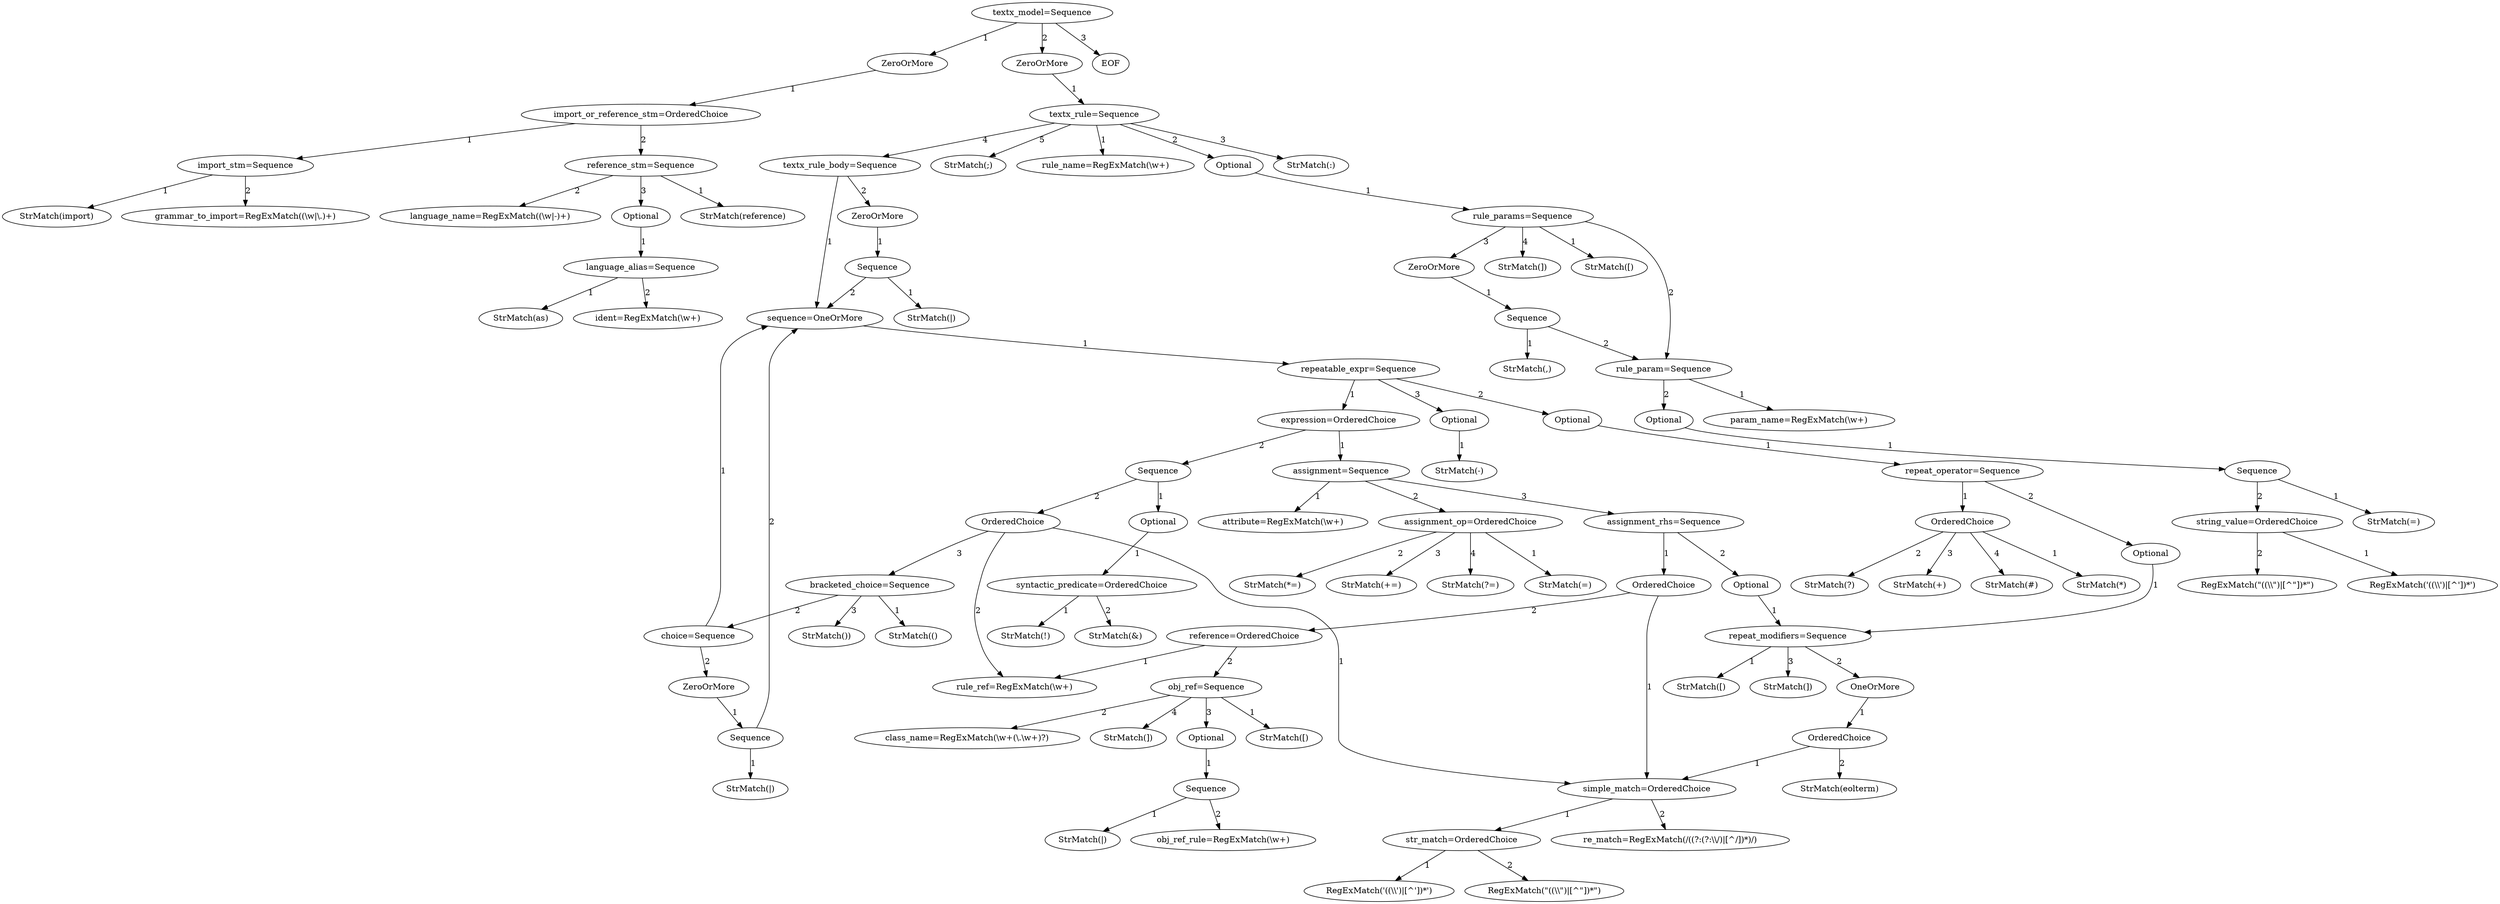 digraph arpeggio_graph {
57445072 [label="textx_model=Sequence"];
57445072->57443984 [label="1"]

57443984 [label="ZeroOrMore"];
57443984->57444528 [label="1"]

57444528 [label="import_or_reference_stm=OrderedChoice"];
57444528->57444400 [label="1"]

57444400 [label="import_stm=Sequence"];
57444400->57444016 [label="1"]

57444016 [label="StrMatch(import)"];
57444400->57444880 [label="2"]

57444880 [label="grammar_to_import=RegExMatch((\\w|\\.)+)"];
57444528->57444592 [label="2"]

57444592 [label="reference_stm=Sequence"];
57444592->57444752 [label="1"]

57444752 [label="StrMatch(reference)"];
57444592->57444688 [label="2"]

57444688 [label="language_name=RegExMatch((\\w|-)+)"];
57444592->57443952 [label="3"]

57443952 [label="Optional"];
57443952->57444720 [label="1"]

57444720 [label="language_alias=Sequence"];
57444720->57445264 [label="1"]

57445264 [label="StrMatch(as)"];
57444720->57445008 [label="2"]

57445008 [label="ident=RegExMatch(\\w+)"];
57445072->57446288 [label="2"]

57446288 [label="ZeroOrMore"];
57446288->57443472 [label="1"]

57443472 [label="textx_rule=Sequence"];
57443472->57444656 [label="1"]

57444656 [label="rule_name=RegExMatch(\\w+)"];
57443472->57446320 [label="2"]

57446320 [label="Optional"];
57446320->57445136 [label="1"]

57445136 [label="rule_params=Sequence"];
57445136->57094064 [label="1"]

57094064 [label="StrMatch([)"];
57445136->9744016 [label="2"]

9744016 [label="rule_param=Sequence"];
9744016->9740944 [label="1"]

9740944 [label="param_name=RegExMatch(\\w+)"];
9744016->67855568 [label="2"]

67855568 [label="Optional"];
67855568->9743536 [label="1"]

9743536 [label="Sequence"];
9743536->9741904 [label="1"]

9741904 [label="StrMatch(=)"];
9743536->9743952 [label="2"]

9743952 [label="string_value=OrderedChoice"];
9743952->9744208 [label="1"]

9744208 [label="RegExMatch('((\\\\')|[^'])*')"];
9743952->9744112 [label="2"]

9744112 [label="RegExMatch(\"((\\\\\")|[^\"])*\")"];
57445136->57442992 [label="3"]

57442992 [label="ZeroOrMore"];
57442992->67856496 [label="1"]

67856496 [label="Sequence"];
67856496->9742000 [label="1"]

9742000 [label="StrMatch(,)"];
67856496->9744016 [label="2"]

57445136->9743504 [label="4"]

9743504 [label="StrMatch(])"];
57443472->57444912 [label="3"]

57444912 [label="StrMatch(:)"];
57443472->9744176 [label="4"]

9744176 [label="textx_rule_body=Sequence"];
9744176->9841104 [label="1"]

9841104 [label="sequence=OneOrMore"];
9841104->9840912 [label="1"]

9840912 [label="repeatable_expr=Sequence"];
9840912->9840752 [label="1"]

9840752 [label="expression=OrderedChoice"];
9840752->9840720 [label="1"]

9840720 [label="assignment=Sequence"];
9840720->9840336 [label="1"]

9840336 [label="attribute=RegExMatch(\\w+)"];
9840720->9840368 [label="2"]

9840368 [label="assignment_op=OrderedChoice"];
9840368->9840240 [label="1"]

9840240 [label="StrMatch(=)"];
9840368->9840208 [label="2"]

9840208 [label="StrMatch(*=)"];
9840368->9840176 [label="3"]

9840176 [label="StrMatch(+=)"];
9840368->9840144 [label="4"]

9840144 [label="StrMatch(?=)"];
9840720->9840112 [label="3"]

9840112 [label="assignment_rhs=Sequence"];
9840112->9840048 [label="1"]

9840048 [label="OrderedChoice"];
9840048->9839632 [label="1"]

9839632 [label="simple_match=OrderedChoice"];
9839632->9839792 [label="1"]

9839792 [label="str_match=OrderedChoice"];
9839792->9839856 [label="1"]

9839856 [label="RegExMatch('((\\\\')|[^'])*')"];
9839792->9839824 [label="2"]

9839824 [label="RegExMatch(\"((\\\\\")|[^\"])*\")"];
9839632->9839888 [label="2"]

9839888 [label="re_match=RegExMatch(/((?:(?:\\\\/)|[^/])*)/)"];
9840048->9839952 [label="2"]

9839952 [label="reference=OrderedChoice"];
9839952->9839696 [label="1"]

9839696 [label="rule_ref=RegExMatch(\\w+)"];
9839952->9839536 [label="2"]

9839536 [label="obj_ref=Sequence"];
9839536->9839600 [label="1"]

9839600 [label="StrMatch([)"];
9839536->9839120 [label="2"]

9839120 [label="class_name=RegExMatch(\\w+(\\.\\w+)?)"];
9839536->9839760 [label="3"]

9839760 [label="Optional"];
9839760->9839152 [label="1"]

9839152 [label="Sequence"];
9839152->9839184 [label="1"]

9839184 [label="StrMatch(|)"];
9839152->9839248 [label="2"]

9839248 [label="obj_ref_rule=RegExMatch(\\w+)"];
9839536->9839024 [label="4"]

9839024 [label="StrMatch(])"];
9840112->9840304 [label="2"]

9840304 [label="Optional"];
9840304->9839920 [label="1"]

9839920 [label="repeat_modifiers=Sequence"];
9839920->9839664 [label="1"]

9839664 [label="StrMatch([)"];
9839920->9839728 [label="2"]

9839728 [label="OneOrMore"];
9839728->9838704 [label="1"]

9838704 [label="OrderedChoice"];
9838704->9839632 [label="1"]

9838704->9838800 [label="2"]

9838800 [label="StrMatch(eolterm)"];
9839920->9839216 [label="3"]

9839216 [label="StrMatch(])"];
9840752->9840016 [label="2"]

9840016 [label="Sequence"];
9840016->9840688 [label="1"]

9840688 [label="Optional"];
9840688->9840272 [label="1"]

9840272 [label="syntactic_predicate=OrderedChoice"];
9840272->9839984 [label="1"]

9839984 [label="StrMatch(!)"];
9840272->9838768 [label="2"]

9838768 [label="StrMatch(&)"];
9840016->9839568 [label="2"]

9839568 [label="OrderedChoice"];
9839568->9839632 [label="1"]

9839568->9839696 [label="2"]

9839568->9838992 [label="3"]

9838992 [label="bracketed_choice=Sequence"];
9838992->9841584 [label="1"]

9841584 [label="StrMatch(()"];
9838992->9841680 [label="2"]

9841680 [label="choice=Sequence"];
9841680->9841104 [label="1"]

9841680->9841648 [label="2"]

9841648 [label="ZeroOrMore"];
9841648->9841744 [label="1"]

9841744 [label="Sequence"];
9841744->9841808 [label="1"]

9841808 [label="StrMatch(|)"];
9841744->9841104 [label="2"]

9838992->9841712 [label="3"]

9841712 [label="StrMatch())"];
9840912->9841072 [label="2"]

9841072 [label="Optional"];
9841072->9840560 [label="1"]

9840560 [label="repeat_operator=Sequence"];
9840560->9841552 [label="1"]

9841552 [label="OrderedChoice"];
9841552->9841616 [label="1"]

9841616 [label="StrMatch(*)"];
9841552->9841776 [label="2"]

9841776 [label="StrMatch(?)"];
9841552->9841840 [label="3"]

9841840 [label="StrMatch(+)"];
9841552->9841872 [label="4"]

9841872 [label="StrMatch(#)"];
9840560->9840624 [label="2"]

9840624 [label="Optional"];
9840624->9839920 [label="1"]

9840912->9840880 [label="3"]

9840880 [label="Optional"];
9840880->9840080 [label="1"]

9840080 [label="StrMatch(-)"];
9744176->9743440 [label="2"]

9743440 [label="ZeroOrMore"];
9743440->9841008 [label="1"]

9841008 [label="Sequence"];
9841008->9840784 [label="1"]

9840784 [label="StrMatch(|)"];
9841008->9841104 [label="2"]

57443472->9743792 [label="5"]

9743792 [label="StrMatch(;)"];
57445072->57446352 [label="3"]

57446352 [label="EOF"];
}